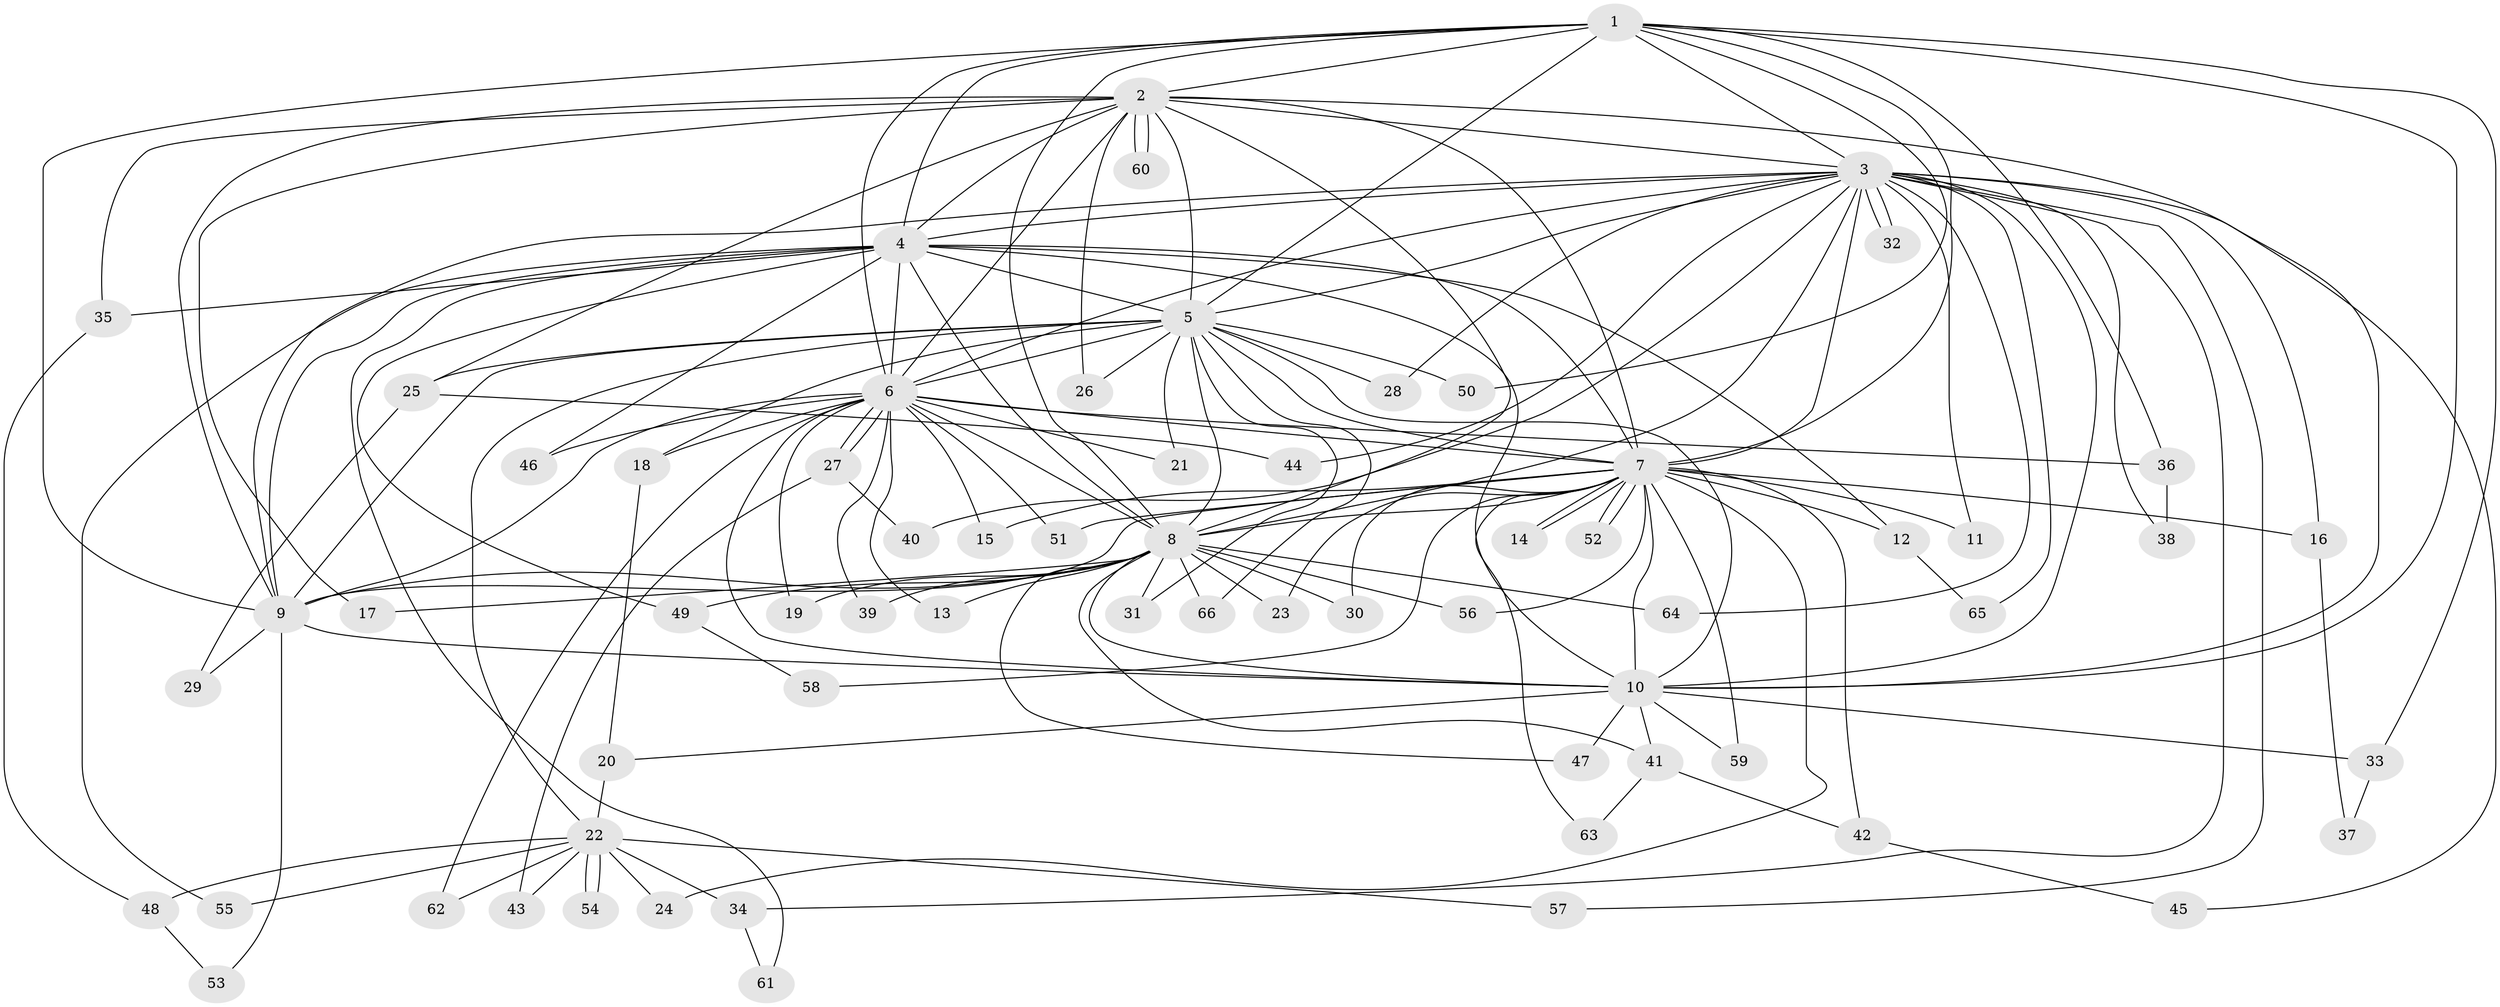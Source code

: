 // Generated by graph-tools (version 1.1) at 2025/49/03/09/25 03:49:31]
// undirected, 66 vertices, 157 edges
graph export_dot {
graph [start="1"]
  node [color=gray90,style=filled];
  1;
  2;
  3;
  4;
  5;
  6;
  7;
  8;
  9;
  10;
  11;
  12;
  13;
  14;
  15;
  16;
  17;
  18;
  19;
  20;
  21;
  22;
  23;
  24;
  25;
  26;
  27;
  28;
  29;
  30;
  31;
  32;
  33;
  34;
  35;
  36;
  37;
  38;
  39;
  40;
  41;
  42;
  43;
  44;
  45;
  46;
  47;
  48;
  49;
  50;
  51;
  52;
  53;
  54;
  55;
  56;
  57;
  58;
  59;
  60;
  61;
  62;
  63;
  64;
  65;
  66;
  1 -- 2;
  1 -- 3;
  1 -- 4;
  1 -- 5;
  1 -- 6;
  1 -- 7;
  1 -- 8;
  1 -- 9;
  1 -- 10;
  1 -- 33;
  1 -- 36;
  1 -- 50;
  2 -- 3;
  2 -- 4;
  2 -- 5;
  2 -- 6;
  2 -- 7;
  2 -- 8;
  2 -- 9;
  2 -- 10;
  2 -- 17;
  2 -- 25;
  2 -- 26;
  2 -- 35;
  2 -- 60;
  2 -- 60;
  3 -- 4;
  3 -- 5;
  3 -- 6;
  3 -- 7;
  3 -- 8;
  3 -- 9;
  3 -- 10;
  3 -- 11;
  3 -- 16;
  3 -- 28;
  3 -- 32;
  3 -- 32;
  3 -- 34;
  3 -- 38;
  3 -- 40;
  3 -- 44;
  3 -- 45;
  3 -- 57;
  3 -- 64;
  3 -- 65;
  4 -- 5;
  4 -- 6;
  4 -- 7;
  4 -- 8;
  4 -- 9;
  4 -- 10;
  4 -- 12;
  4 -- 35;
  4 -- 46;
  4 -- 49;
  4 -- 55;
  4 -- 61;
  5 -- 6;
  5 -- 7;
  5 -- 8;
  5 -- 9;
  5 -- 10;
  5 -- 18;
  5 -- 21;
  5 -- 22;
  5 -- 25;
  5 -- 26;
  5 -- 28;
  5 -- 31;
  5 -- 50;
  5 -- 66;
  6 -- 7;
  6 -- 8;
  6 -- 9;
  6 -- 10;
  6 -- 13;
  6 -- 15;
  6 -- 18;
  6 -- 19;
  6 -- 21;
  6 -- 27;
  6 -- 27;
  6 -- 36;
  6 -- 39;
  6 -- 46;
  6 -- 51;
  6 -- 62;
  7 -- 8;
  7 -- 9;
  7 -- 10;
  7 -- 11;
  7 -- 12;
  7 -- 14;
  7 -- 14;
  7 -- 15;
  7 -- 16;
  7 -- 23;
  7 -- 24;
  7 -- 30;
  7 -- 42;
  7 -- 51;
  7 -- 52;
  7 -- 52;
  7 -- 56;
  7 -- 58;
  7 -- 59;
  7 -- 63;
  8 -- 9;
  8 -- 10;
  8 -- 13;
  8 -- 17;
  8 -- 19;
  8 -- 23;
  8 -- 30;
  8 -- 31;
  8 -- 39;
  8 -- 41;
  8 -- 47;
  8 -- 49;
  8 -- 56;
  8 -- 64;
  8 -- 66;
  9 -- 10;
  9 -- 29;
  9 -- 53;
  10 -- 20;
  10 -- 33;
  10 -- 41;
  10 -- 47;
  10 -- 59;
  12 -- 65;
  16 -- 37;
  18 -- 20;
  20 -- 22;
  22 -- 24;
  22 -- 34;
  22 -- 43;
  22 -- 48;
  22 -- 54;
  22 -- 54;
  22 -- 55;
  22 -- 57;
  22 -- 62;
  25 -- 29;
  25 -- 44;
  27 -- 40;
  27 -- 43;
  33 -- 37;
  34 -- 61;
  35 -- 48;
  36 -- 38;
  41 -- 42;
  41 -- 63;
  42 -- 45;
  48 -- 53;
  49 -- 58;
}

